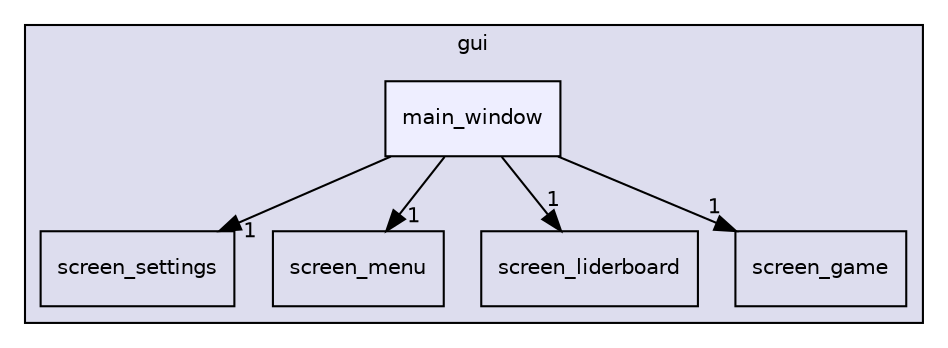 digraph "src/gui/main_window" {
  bgcolor=transparent;
  compound=true
  node [ fontsize="10", fontname="Helvetica"];
  edge [ labelfontsize="10", labelfontname="Helvetica"];
  subgraph clusterdir_99d0482cf009f9d97a0877749b817f19 {
    graph [ bgcolor="#ddddee", pencolor="black", label="gui" fontname="Helvetica", fontsize="10", URL="dir_99d0482cf009f9d97a0877749b817f19.html"]
  dir_0ca362c5a2d8fdaec9858d1a5cb7ef54 [shape=box label="screen_settings" URL="dir_0ca362c5a2d8fdaec9858d1a5cb7ef54.html"];
  dir_444ecdc342978a478522442bccbecc46 [shape=box label="screen_menu" URL="dir_444ecdc342978a478522442bccbecc46.html"];
  dir_68c39c25abf8756328ad027d71a080e4 [shape=box label="screen_liderboard" URL="dir_68c39c25abf8756328ad027d71a080e4.html"];
  dir_fb8050bda4c87c840ba27990901cbe0c [shape=box label="screen_game" URL="dir_fb8050bda4c87c840ba27990901cbe0c.html"];
  dir_526a302981cdfb4f6ac4e897a95db68c [shape=box, label="main_window", style="filled", fillcolor="#eeeeff", pencolor="black", URL="dir_526a302981cdfb4f6ac4e897a95db68c.html"];
  }
  dir_526a302981cdfb4f6ac4e897a95db68c->dir_0ca362c5a2d8fdaec9858d1a5cb7ef54 [headlabel="1", labeldistance=1.5 headhref="dir_000002_000006.html"];
  dir_526a302981cdfb4f6ac4e897a95db68c->dir_444ecdc342978a478522442bccbecc46 [headlabel="1", labeldistance=1.5 headhref="dir_000002_000005.html"];
  dir_526a302981cdfb4f6ac4e897a95db68c->dir_68c39c25abf8756328ad027d71a080e4 [headlabel="1", labeldistance=1.5 headhref="dir_000002_000004.html"];
  dir_526a302981cdfb4f6ac4e897a95db68c->dir_fb8050bda4c87c840ba27990901cbe0c [headlabel="1", labeldistance=1.5 headhref="dir_000002_000003.html"];
}
